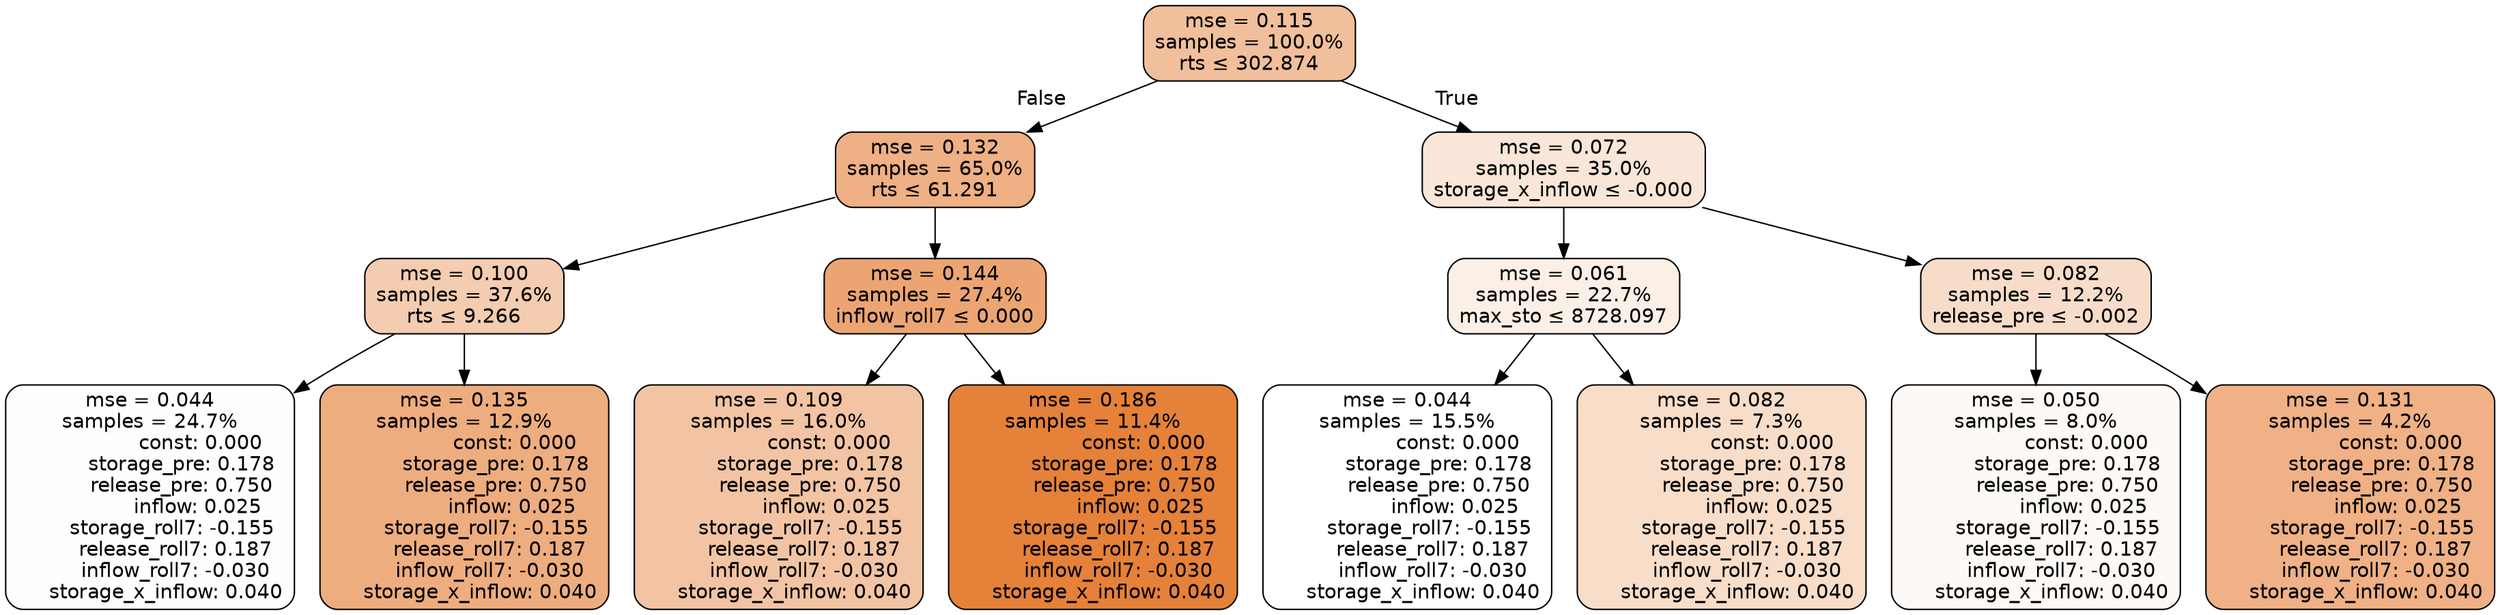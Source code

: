 digraph tree {
node [shape=rectangle, style="filled, rounded", color="black", fontname=helvetica] ;
edge [fontname=helvetica] ;
	"0" [label="mse = 0.115
samples = 100.0%
rts &le; 302.874", fillcolor="#f1bf9b"]
	"1" [label="mse = 0.132
samples = 65.0%
rts &le; 61.291", fillcolor="#eeb084"]
	"2" [label="mse = 0.100
samples = 37.6%
rts &le; 9.266", fillcolor="#f4ccb0"]
	"3" [label="mse = 0.044
samples = 24.7%
                const: 0.000
          storage_pre: 0.178
          release_pre: 0.750
               inflow: 0.025
       storage_roll7: -0.155
        release_roll7: 0.187
        inflow_roll7: -0.030
     storage_x_inflow: 0.040", fillcolor="#fefefe"]
	"4" [label="mse = 0.135
samples = 12.9%
                const: 0.000
          storage_pre: 0.178
          release_pre: 0.750
               inflow: 0.025
       storage_roll7: -0.155
        release_roll7: 0.187
        inflow_roll7: -0.030
     storage_x_inflow: 0.040", fillcolor="#eead7f"]
	"5" [label="mse = 0.144
samples = 27.4%
inflow_roll7 &le; 0.000", fillcolor="#eca572"]
	"6" [label="mse = 0.109
samples = 16.0%
                const: 0.000
          storage_pre: 0.178
          release_pre: 0.750
               inflow: 0.025
       storage_roll7: -0.155
        release_roll7: 0.187
        inflow_roll7: -0.030
     storage_x_inflow: 0.040", fillcolor="#f2c4a3"]
	"7" [label="mse = 0.186
samples = 11.4%
                const: 0.000
          storage_pre: 0.178
          release_pre: 0.750
               inflow: 0.025
       storage_roll7: -0.155
        release_roll7: 0.187
        inflow_roll7: -0.030
     storage_x_inflow: 0.040", fillcolor="#e58139"]
	"8" [label="mse = 0.072
samples = 35.0%
storage_x_inflow &le; -0.000", fillcolor="#f9e6d8"]
	"9" [label="mse = 0.061
samples = 22.7%
max_sto &le; 8728.097", fillcolor="#fbefe6"]
	"10" [label="mse = 0.044
samples = 15.5%
                const: 0.000
          storage_pre: 0.178
          release_pre: 0.750
               inflow: 0.025
       storage_roll7: -0.155
        release_roll7: 0.187
        inflow_roll7: -0.030
     storage_x_inflow: 0.040", fillcolor="#ffffff"]
	"11" [label="mse = 0.082
samples = 7.3%
                const: 0.000
          storage_pre: 0.178
          release_pre: 0.750
               inflow: 0.025
       storage_roll7: -0.155
        release_roll7: 0.187
        inflow_roll7: -0.030
     storage_x_inflow: 0.040", fillcolor="#f8ddc9"]
	"12" [label="mse = 0.082
samples = 12.2%
release_pre &le; -0.002", fillcolor="#f7ddc9"]
	"13" [label="mse = 0.050
samples = 8.0%
                const: 0.000
          storage_pre: 0.178
          release_pre: 0.750
               inflow: 0.025
       storage_roll7: -0.155
        release_roll7: 0.187
        inflow_roll7: -0.030
     storage_x_inflow: 0.040", fillcolor="#fdf9f6"]
	"14" [label="mse = 0.131
samples = 4.2%
                const: 0.000
          storage_pre: 0.178
          release_pre: 0.750
               inflow: 0.025
       storage_roll7: -0.155
        release_roll7: 0.187
        inflow_roll7: -0.030
     storage_x_inflow: 0.040", fillcolor="#efb185"]

	"0" -> "1" [labeldistance=2.5, labelangle=45, headlabel="False"]
	"1" -> "2"
	"2" -> "3"
	"2" -> "4"
	"1" -> "5"
	"5" -> "6"
	"5" -> "7"
	"0" -> "8" [labeldistance=2.5, labelangle=-45, headlabel="True"]
	"8" -> "9"
	"9" -> "10"
	"9" -> "11"
	"8" -> "12"
	"12" -> "13"
	"12" -> "14"
}